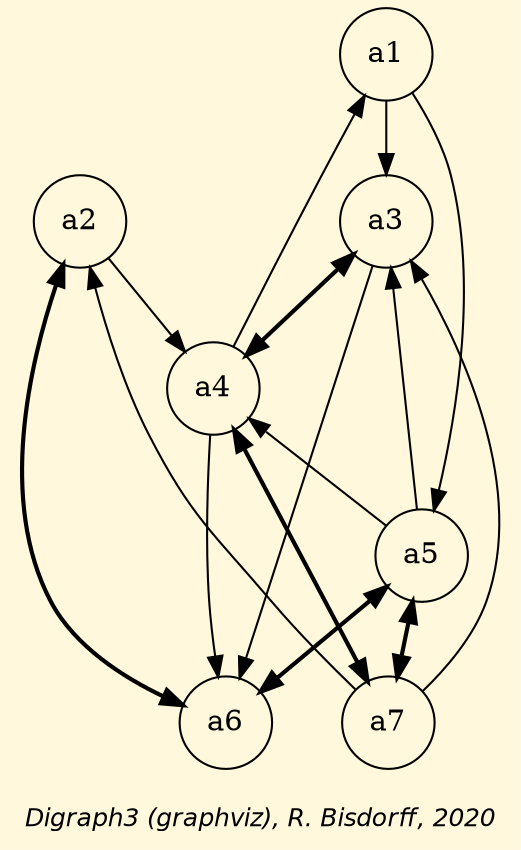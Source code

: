 digraph G {
graph [ bgcolor = cornsilk, fontname = "Helvetica-Oblique",
 fontsize = 12,
 label = "\nDigraph3 (graphviz), R. Bisdorff, 2020", size="7,7"];
n1 [shape = "circle", label = "a1"];
n2 [shape = "circle", label = "a2"];
n3 [shape = "circle", label = "a3"];
n4 [shape = "circle", label = "a4"];
n5 [shape = "circle", label = "a5"];
n6 [shape = "circle", label = "a6"];
n7 [shape = "circle", label = "a7"];
n1-> n3 [dir=forward, color=black] ;
n1-> n4 [dir=back, color=black] ;
n1-> n5 [dir=forward, color=black] ;
n2-> n4 [dir=forward, color=black] ;
n2-> n6 [dir=both,style="setlinewidth(2)",color=black, arrowhead=normal, arrowtail=normal] ;
n2-> n7 [dir=back, color=black] ;
n3-> n4 [dir=both,style="setlinewidth(2)",color=black, arrowhead=normal, arrowtail=normal] ;
n3-> n5 [dir=back, color=black] ;
n3-> n6 [dir=forward, color=black] ;
n3-> n7 [dir=back, color=black] ;
n4-> n5 [dir=back, color=black] ;
n4-> n6 [dir=forward, color=black] ;
n4-> n7 [dir=both,style="setlinewidth(2)",color=black, arrowhead=normal, arrowtail=normal] ;
n5-> n6 [dir=both,style="setlinewidth(2)",color=black, arrowhead=normal, arrowtail=normal] ;
n5-> n7 [dir=both,style="setlinewidth(2)",color=black, arrowhead=normal, arrowtail=normal] ;
}
